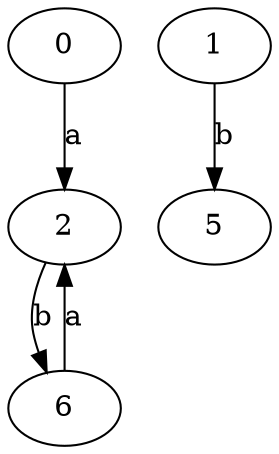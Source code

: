 strict digraph  {
0;
1;
2;
5;
6;
0 -> 2  [label=a];
1 -> 5  [label=b];
2 -> 6  [label=b];
6 -> 2  [label=a];
}

